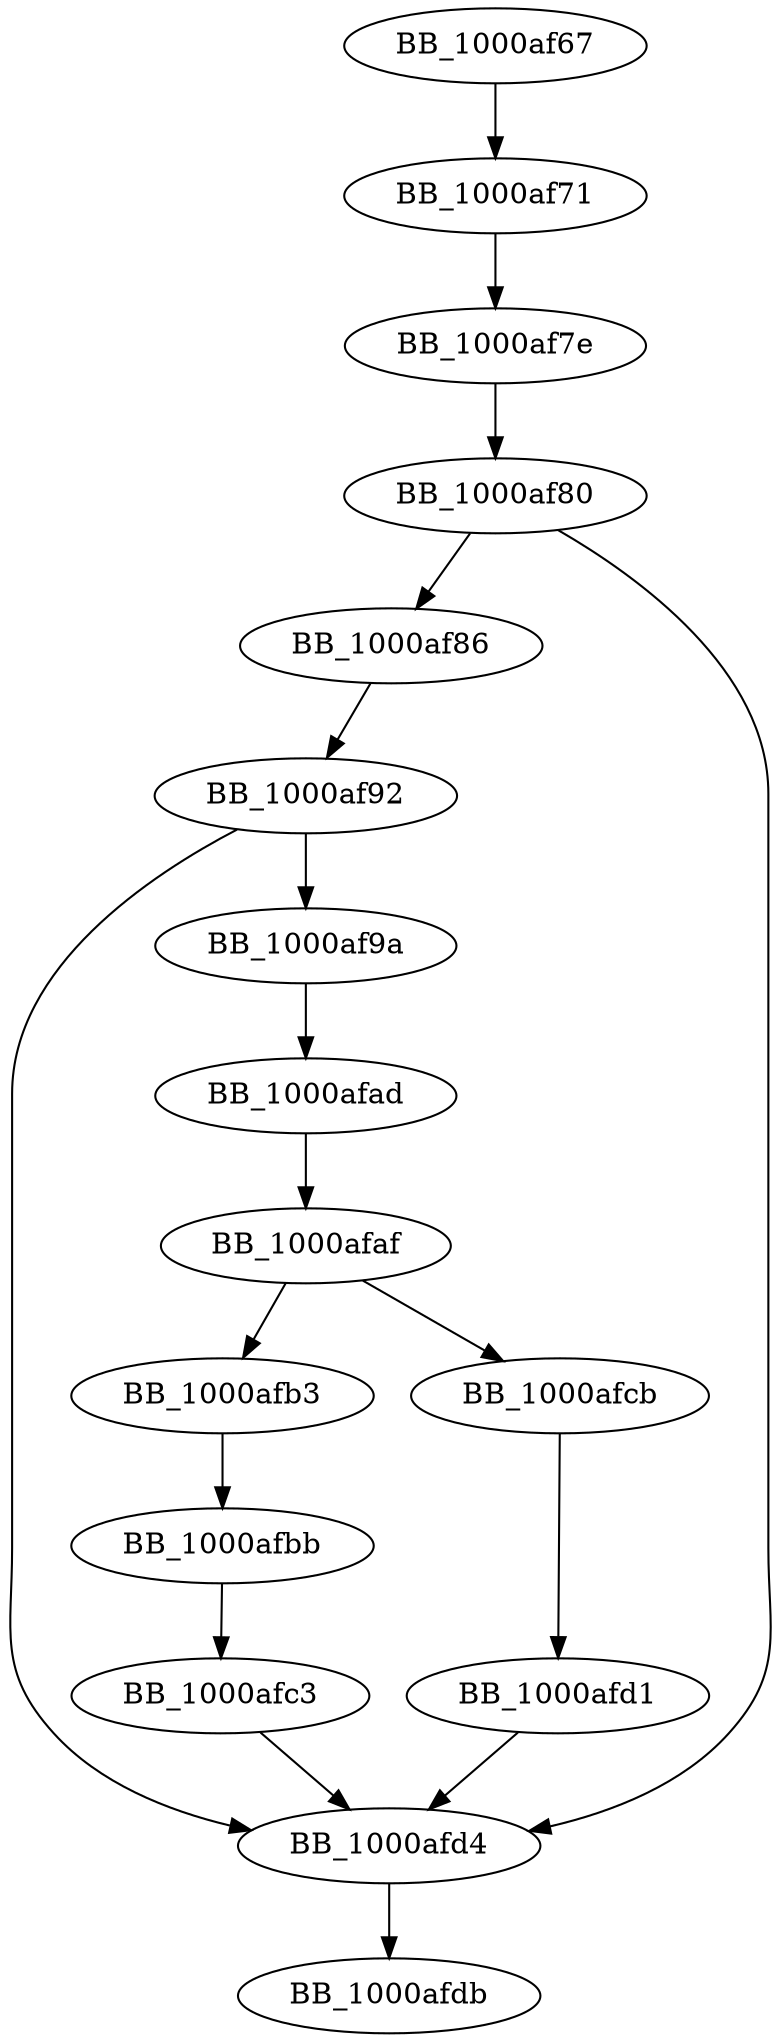 DiGraph __getptd_noexit{
BB_1000af67->BB_1000af71
BB_1000af71->BB_1000af7e
BB_1000af7e->BB_1000af80
BB_1000af80->BB_1000af86
BB_1000af80->BB_1000afd4
BB_1000af86->BB_1000af92
BB_1000af92->BB_1000af9a
BB_1000af92->BB_1000afd4
BB_1000af9a->BB_1000afad
BB_1000afad->BB_1000afaf
BB_1000afaf->BB_1000afb3
BB_1000afaf->BB_1000afcb
BB_1000afb3->BB_1000afbb
BB_1000afbb->BB_1000afc3
BB_1000afc3->BB_1000afd4
BB_1000afcb->BB_1000afd1
BB_1000afd1->BB_1000afd4
BB_1000afd4->BB_1000afdb
}
